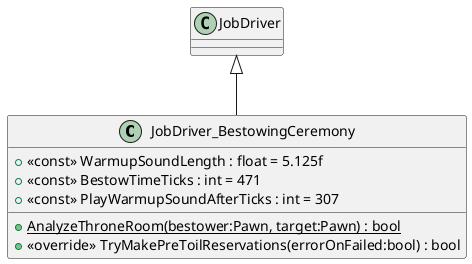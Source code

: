 @startuml
class JobDriver_BestowingCeremony {
    + <<const>> WarmupSoundLength : float = 5.125f
    + <<const>> BestowTimeTicks : int = 471
    + <<const>> PlayWarmupSoundAfterTicks : int = 307
    + {static} AnalyzeThroneRoom(bestower:Pawn, target:Pawn) : bool
    + <<override>> TryMakePreToilReservations(errorOnFailed:bool) : bool
}
JobDriver <|-- JobDriver_BestowingCeremony
@enduml
